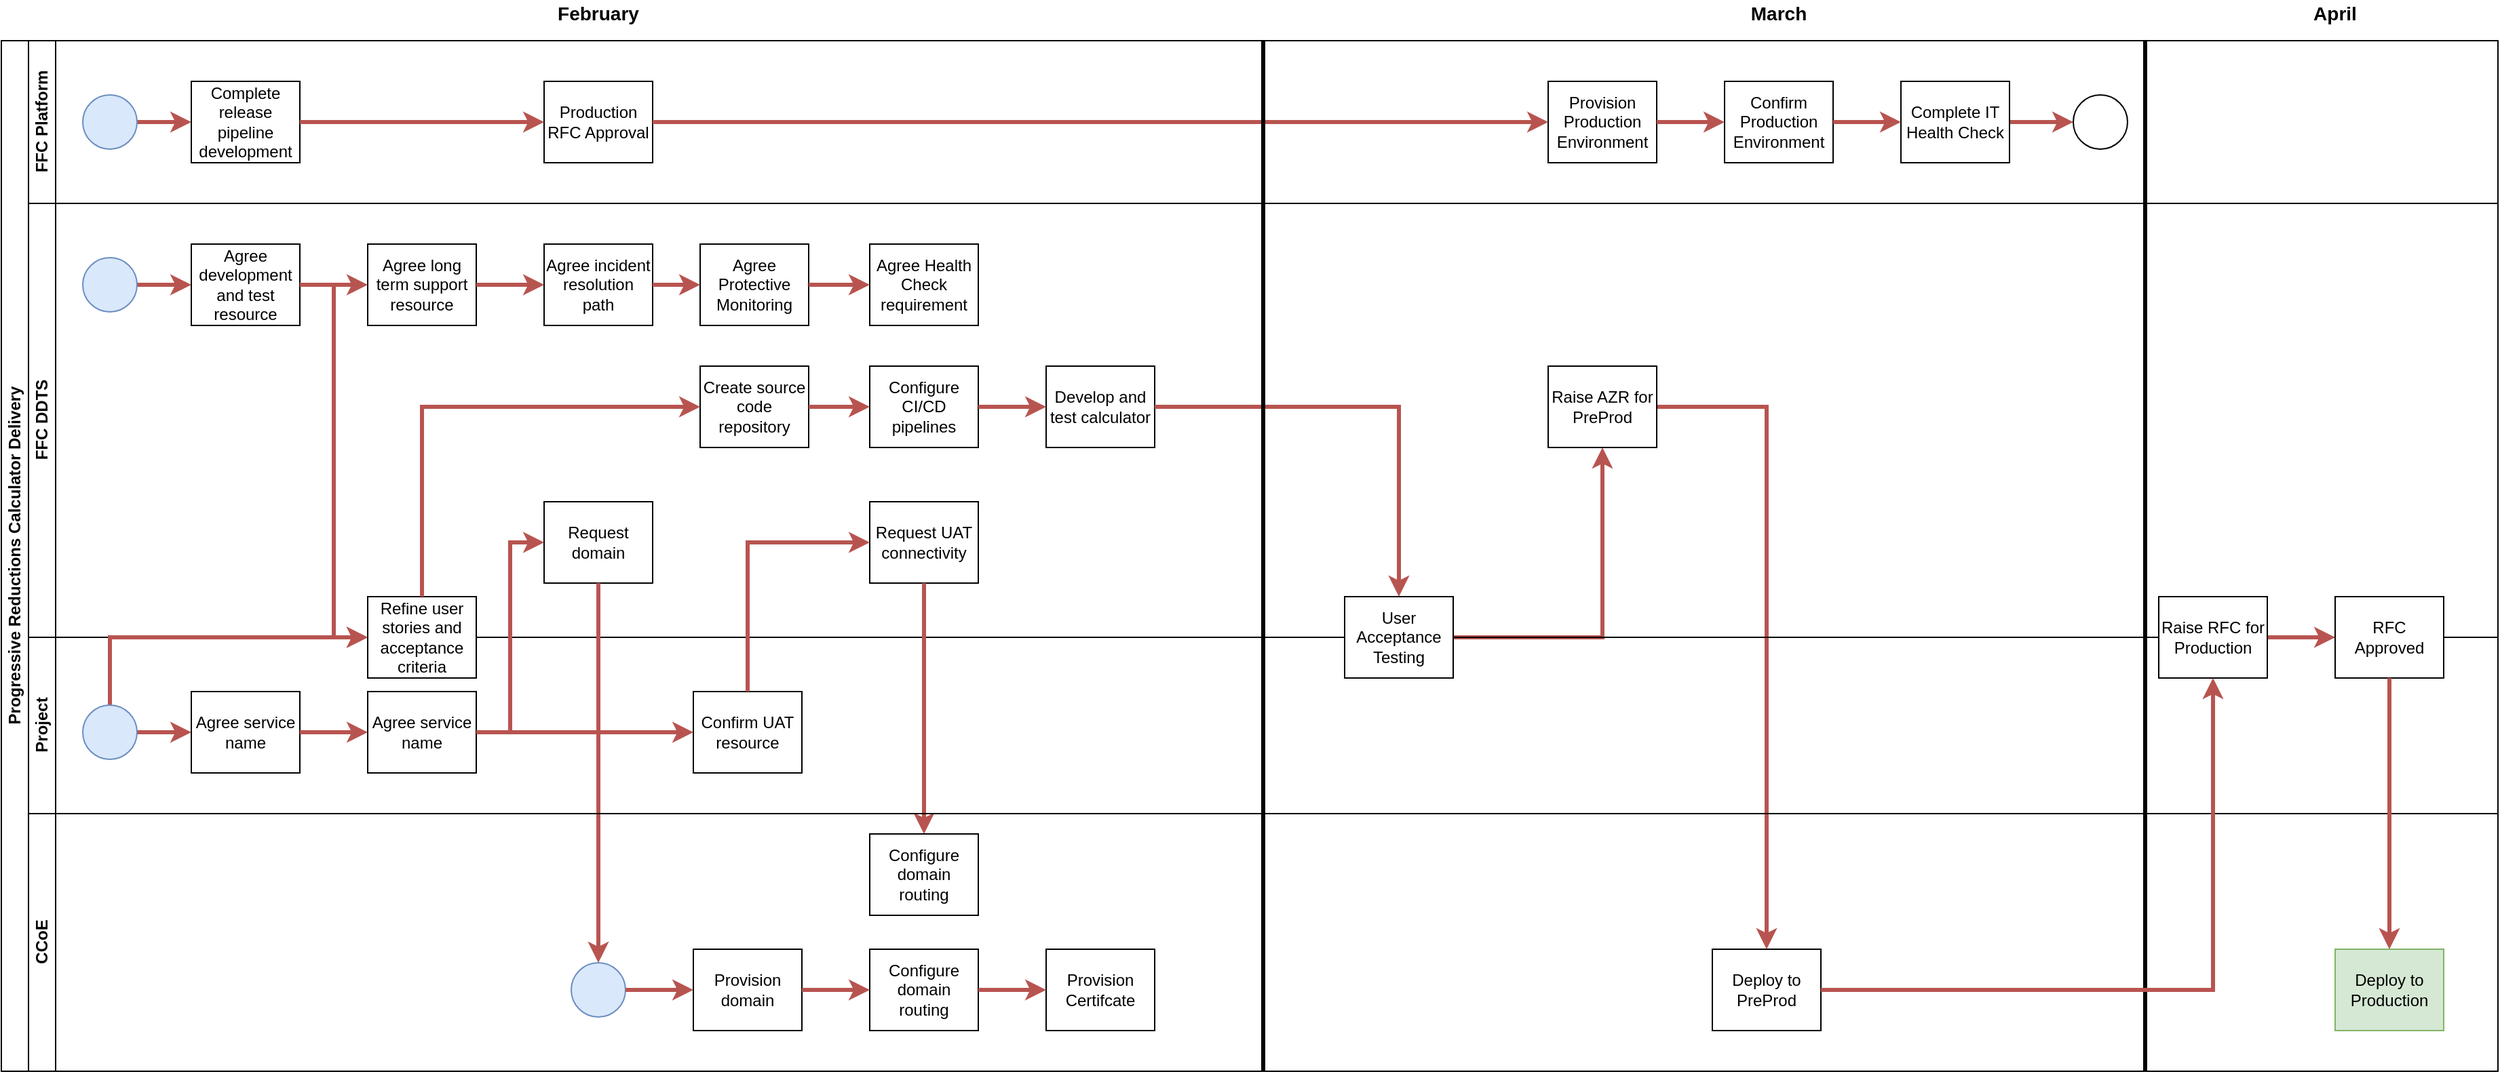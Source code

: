 <mxfile version="14.4.0" type="github">
  <diagram id="prtHgNgQTEPvFCAcTncT" name="Page-1">
    <mxGraphModel dx="1422" dy="1931" grid="1" gridSize="10" guides="1" tooltips="1" connect="1" arrows="1" fold="1" page="1" pageScale="1" pageWidth="827" pageHeight="1169" math="0" shadow="0">
      <root>
        <mxCell id="0" />
        <mxCell id="1" parent="0" />
        <mxCell id="dNxyNK7c78bLwvsdeMH5-19" value="Progressive Reductions Calculator Delivery&lt;br&gt;" style="swimlane;html=1;childLayout=stackLayout;resizeParent=1;resizeParentMax=0;horizontal=0;startSize=20;horizontalStack=0;" parent="1" vertex="1">
          <mxGeometry width="1840" height="760" as="geometry" />
        </mxCell>
        <mxCell id="dNxyNK7c78bLwvsdeMH5-20" value="FFC Platform" style="swimlane;html=1;startSize=20;horizontal=0;" parent="dNxyNK7c78bLwvsdeMH5-19" vertex="1">
          <mxGeometry x="20" width="1820" height="120" as="geometry" />
        </mxCell>
        <mxCell id="dNxyNK7c78bLwvsdeMH5-25" value="" style="edgeStyle=orthogonalEdgeStyle;rounded=0;orthogonalLoop=1;jettySize=auto;html=1;fillColor=#f8cecc;strokeColor=#b85450;strokeWidth=3;" parent="dNxyNK7c78bLwvsdeMH5-20" source="dNxyNK7c78bLwvsdeMH5-23" target="dNxyNK7c78bLwvsdeMH5-24" edge="1">
          <mxGeometry relative="1" as="geometry" />
        </mxCell>
        <mxCell id="dNxyNK7c78bLwvsdeMH5-23" value="" style="ellipse;whiteSpace=wrap;html=1;fillColor=#dae8fc;strokeColor=#6c8ebf;" parent="dNxyNK7c78bLwvsdeMH5-20" vertex="1">
          <mxGeometry x="40" y="40" width="40" height="40" as="geometry" />
        </mxCell>
        <mxCell id="dNxyNK7c78bLwvsdeMH5-24" value="Complete release pipeline development" style="rounded=0;whiteSpace=wrap;html=1;fontFamily=Helvetica;fontSize=12;fontColor=#000000;align=center;" parent="dNxyNK7c78bLwvsdeMH5-20" vertex="1">
          <mxGeometry x="120" y="30" width="80" height="60" as="geometry" />
        </mxCell>
        <mxCell id="0_5ulm8r60SnVPBgT_8e-4" value="Production RFC Approval" style="rounded=0;whiteSpace=wrap;html=1;fontFamily=Helvetica;fontSize=12;fontColor=#000000;align=center;" vertex="1" parent="dNxyNK7c78bLwvsdeMH5-20">
          <mxGeometry x="380" y="30" width="80" height="60" as="geometry" />
        </mxCell>
        <mxCell id="0_5ulm8r60SnVPBgT_8e-5" value="" style="edgeStyle=orthogonalEdgeStyle;rounded=0;orthogonalLoop=1;jettySize=auto;html=1;fillColor=#f8cecc;strokeColor=#b85450;strokeWidth=3;" edge="1" parent="dNxyNK7c78bLwvsdeMH5-20" source="dNxyNK7c78bLwvsdeMH5-24" target="0_5ulm8r60SnVPBgT_8e-4">
          <mxGeometry relative="1" as="geometry" />
        </mxCell>
        <mxCell id="0_5ulm8r60SnVPBgT_8e-6" value="Provision Production Environment" style="rounded=0;whiteSpace=wrap;html=1;fontFamily=Helvetica;fontSize=12;fontColor=#000000;align=center;" vertex="1" parent="dNxyNK7c78bLwvsdeMH5-20">
          <mxGeometry x="1120" y="30" width="80" height="60" as="geometry" />
        </mxCell>
        <mxCell id="0_5ulm8r60SnVPBgT_8e-7" value="" style="edgeStyle=orthogonalEdgeStyle;rounded=0;orthogonalLoop=1;jettySize=auto;html=1;fillColor=#f8cecc;strokeColor=#b85450;strokeWidth=3;" edge="1" parent="dNxyNK7c78bLwvsdeMH5-20" source="0_5ulm8r60SnVPBgT_8e-4" target="0_5ulm8r60SnVPBgT_8e-6">
          <mxGeometry relative="1" as="geometry" />
        </mxCell>
        <mxCell id="0_5ulm8r60SnVPBgT_8e-8" value="Confirm Production Environment" style="rounded=0;whiteSpace=wrap;html=1;fontFamily=Helvetica;fontSize=12;fontColor=#000000;align=center;" vertex="1" parent="dNxyNK7c78bLwvsdeMH5-20">
          <mxGeometry x="1250" y="30" width="80" height="60" as="geometry" />
        </mxCell>
        <mxCell id="0_5ulm8r60SnVPBgT_8e-9" value="" style="edgeStyle=orthogonalEdgeStyle;rounded=0;orthogonalLoop=1;jettySize=auto;html=1;fillColor=#f8cecc;strokeColor=#b85450;strokeWidth=3;" edge="1" parent="dNxyNK7c78bLwvsdeMH5-20" source="0_5ulm8r60SnVPBgT_8e-6" target="0_5ulm8r60SnVPBgT_8e-8">
          <mxGeometry relative="1" as="geometry" />
        </mxCell>
        <mxCell id="0_5ulm8r60SnVPBgT_8e-15" style="edgeStyle=orthogonalEdgeStyle;rounded=0;orthogonalLoop=1;jettySize=auto;html=1;entryX=0;entryY=0.5;entryDx=0;entryDy=0;fillColor=#f8cecc;strokeColor=#b85450;strokeWidth=3;" edge="1" parent="dNxyNK7c78bLwvsdeMH5-20" source="0_5ulm8r60SnVPBgT_8e-10" target="0_5ulm8r60SnVPBgT_8e-14">
          <mxGeometry relative="1" as="geometry" />
        </mxCell>
        <mxCell id="0_5ulm8r60SnVPBgT_8e-10" value="Complete IT Health Check" style="rounded=0;whiteSpace=wrap;html=1;fontFamily=Helvetica;fontSize=12;fontColor=#000000;align=center;" vertex="1" parent="dNxyNK7c78bLwvsdeMH5-20">
          <mxGeometry x="1380" y="30" width="80" height="60" as="geometry" />
        </mxCell>
        <mxCell id="0_5ulm8r60SnVPBgT_8e-11" value="" style="edgeStyle=orthogonalEdgeStyle;rounded=0;orthogonalLoop=1;jettySize=auto;html=1;fillColor=#f8cecc;strokeColor=#b85450;strokeWidth=3;" edge="1" parent="dNxyNK7c78bLwvsdeMH5-20" source="0_5ulm8r60SnVPBgT_8e-8" target="0_5ulm8r60SnVPBgT_8e-10">
          <mxGeometry relative="1" as="geometry" />
        </mxCell>
        <mxCell id="0_5ulm8r60SnVPBgT_8e-14" value="" style="ellipse;whiteSpace=wrap;html=1;" vertex="1" parent="dNxyNK7c78bLwvsdeMH5-20">
          <mxGeometry x="1507" y="40" width="40" height="40" as="geometry" />
        </mxCell>
        <mxCell id="0_5ulm8r60SnVPBgT_8e-75" style="edgeStyle=orthogonalEdgeStyle;rounded=0;orthogonalLoop=1;jettySize=auto;html=1;entryX=0.5;entryY=0;entryDx=0;entryDy=0;strokeWidth=3;fillColor=#f8cecc;strokeColor=#b85450;" edge="1" parent="dNxyNK7c78bLwvsdeMH5-19" source="0_5ulm8r60SnVPBgT_8e-73" target="0_5ulm8r60SnVPBgT_8e-74">
          <mxGeometry relative="1" as="geometry" />
        </mxCell>
        <mxCell id="0_5ulm8r60SnVPBgT_8e-72" style="edgeStyle=orthogonalEdgeStyle;rounded=0;orthogonalLoop=1;jettySize=auto;html=1;strokeWidth=3;fillColor=#f8cecc;strokeColor=#b85450;entryX=0.5;entryY=1;entryDx=0;entryDy=0;" edge="1" parent="dNxyNK7c78bLwvsdeMH5-19" source="0_5ulm8r60SnVPBgT_8e-58" target="0_5ulm8r60SnVPBgT_8e-73">
          <mxGeometry relative="1" as="geometry">
            <mxPoint x="1180" y="310" as="targetPoint" />
          </mxGeometry>
        </mxCell>
        <mxCell id="dNxyNK7c78bLwvsdeMH5-21" value="FFC DDTS" style="swimlane;html=1;startSize=20;horizontal=0;" parent="dNxyNK7c78bLwvsdeMH5-19" vertex="1">
          <mxGeometry x="20" y="120" width="1820" height="320" as="geometry" />
        </mxCell>
        <mxCell id="0_5ulm8r60SnVPBgT_8e-29" style="edgeStyle=orthogonalEdgeStyle;rounded=0;orthogonalLoop=1;jettySize=auto;html=1;entryX=0;entryY=0.5;entryDx=0;entryDy=0;fillColor=#f8cecc;strokeColor=#b85450;strokeWidth=3;" edge="1" parent="dNxyNK7c78bLwvsdeMH5-21" source="0_5ulm8r60SnVPBgT_8e-16" target="0_5ulm8r60SnVPBgT_8e-19">
          <mxGeometry relative="1" as="geometry" />
        </mxCell>
        <mxCell id="0_5ulm8r60SnVPBgT_8e-16" value="" style="ellipse;whiteSpace=wrap;html=1;fillColor=#dae8fc;strokeColor=#6c8ebf;" vertex="1" parent="dNxyNK7c78bLwvsdeMH5-21">
          <mxGeometry x="40" y="40" width="40" height="40" as="geometry" />
        </mxCell>
        <mxCell id="0_5ulm8r60SnVPBgT_8e-19" value="Agree development and test resource" style="rounded=0;whiteSpace=wrap;html=1;fontFamily=Helvetica;fontSize=12;fontColor=#000000;align=center;" vertex="1" parent="dNxyNK7c78bLwvsdeMH5-21">
          <mxGeometry x="120" y="30" width="80" height="60" as="geometry" />
        </mxCell>
        <mxCell id="0_5ulm8r60SnVPBgT_8e-20" value="Agree long term support resource" style="rounded=0;whiteSpace=wrap;html=1;fontFamily=Helvetica;fontSize=12;fontColor=#000000;align=center;" vertex="1" parent="dNxyNK7c78bLwvsdeMH5-21">
          <mxGeometry x="250" y="30" width="80" height="60" as="geometry" />
        </mxCell>
        <mxCell id="0_5ulm8r60SnVPBgT_8e-21" value="" style="edgeStyle=orthogonalEdgeStyle;rounded=0;orthogonalLoop=1;jettySize=auto;html=1;fillColor=#f8cecc;strokeColor=#b85450;strokeWidth=3;" edge="1" parent="dNxyNK7c78bLwvsdeMH5-21" source="0_5ulm8r60SnVPBgT_8e-19" target="0_5ulm8r60SnVPBgT_8e-20">
          <mxGeometry relative="1" as="geometry" />
        </mxCell>
        <mxCell id="0_5ulm8r60SnVPBgT_8e-22" value="Agree incident resolution path" style="rounded=0;whiteSpace=wrap;html=1;fontFamily=Helvetica;fontSize=12;fontColor=#000000;align=center;" vertex="1" parent="dNxyNK7c78bLwvsdeMH5-21">
          <mxGeometry x="380" y="30" width="80" height="60" as="geometry" />
        </mxCell>
        <mxCell id="0_5ulm8r60SnVPBgT_8e-23" value="" style="edgeStyle=orthogonalEdgeStyle;rounded=0;orthogonalLoop=1;jettySize=auto;html=1;fillColor=#f8cecc;strokeColor=#b85450;strokeWidth=3;" edge="1" parent="dNxyNK7c78bLwvsdeMH5-21" source="0_5ulm8r60SnVPBgT_8e-20" target="0_5ulm8r60SnVPBgT_8e-22">
          <mxGeometry relative="1" as="geometry" />
        </mxCell>
        <mxCell id="0_5ulm8r60SnVPBgT_8e-32" value="Request&lt;br&gt;domain" style="rounded=0;whiteSpace=wrap;html=1;fontFamily=Helvetica;fontSize=12;fontColor=#000000;align=center;" vertex="1" parent="dNxyNK7c78bLwvsdeMH5-21">
          <mxGeometry x="380" y="220" width="80" height="60" as="geometry" />
        </mxCell>
        <mxCell id="0_5ulm8r60SnVPBgT_8e-52" value="Create source code repository" style="rounded=0;whiteSpace=wrap;html=1;fontFamily=Helvetica;fontSize=12;fontColor=#000000;align=center;" vertex="1" parent="dNxyNK7c78bLwvsdeMH5-21">
          <mxGeometry x="495" y="120" width="80" height="60" as="geometry" />
        </mxCell>
        <mxCell id="0_5ulm8r60SnVPBgT_8e-54" value="Configure CI/CD pipelines" style="rounded=0;whiteSpace=wrap;html=1;fontFamily=Helvetica;fontSize=12;fontColor=#000000;align=center;" vertex="1" parent="dNxyNK7c78bLwvsdeMH5-21">
          <mxGeometry x="620" y="120" width="80" height="60" as="geometry" />
        </mxCell>
        <mxCell id="0_5ulm8r60SnVPBgT_8e-55" value="" style="edgeStyle=orthogonalEdgeStyle;rounded=0;orthogonalLoop=1;jettySize=auto;html=1;strokeWidth=3;fillColor=#f8cecc;strokeColor=#b85450;" edge="1" parent="dNxyNK7c78bLwvsdeMH5-21" source="0_5ulm8r60SnVPBgT_8e-52" target="0_5ulm8r60SnVPBgT_8e-54">
          <mxGeometry relative="1" as="geometry" />
        </mxCell>
        <mxCell id="0_5ulm8r60SnVPBgT_8e-56" value="Develop and test calculator" style="rounded=0;whiteSpace=wrap;html=1;fontFamily=Helvetica;fontSize=12;fontColor=#000000;align=center;" vertex="1" parent="dNxyNK7c78bLwvsdeMH5-21">
          <mxGeometry x="750" y="120" width="80" height="60" as="geometry" />
        </mxCell>
        <mxCell id="0_5ulm8r60SnVPBgT_8e-57" value="" style="edgeStyle=orthogonalEdgeStyle;rounded=0;orthogonalLoop=1;jettySize=auto;html=1;strokeWidth=3;fillColor=#f8cecc;strokeColor=#b85450;" edge="1" parent="dNxyNK7c78bLwvsdeMH5-21" source="0_5ulm8r60SnVPBgT_8e-54" target="0_5ulm8r60SnVPBgT_8e-56">
          <mxGeometry relative="1" as="geometry" />
        </mxCell>
        <mxCell id="0_5ulm8r60SnVPBgT_8e-60" value="Agree Protective Monitoring" style="rounded=0;whiteSpace=wrap;html=1;fontFamily=Helvetica;fontSize=12;fontColor=#000000;align=center;" vertex="1" parent="dNxyNK7c78bLwvsdeMH5-21">
          <mxGeometry x="495" y="30" width="80" height="60" as="geometry" />
        </mxCell>
        <mxCell id="0_5ulm8r60SnVPBgT_8e-61" value="" style="edgeStyle=orthogonalEdgeStyle;rounded=0;orthogonalLoop=1;jettySize=auto;html=1;strokeWidth=3;fillColor=#f8cecc;strokeColor=#b85450;" edge="1" parent="dNxyNK7c78bLwvsdeMH5-21" source="0_5ulm8r60SnVPBgT_8e-22" target="0_5ulm8r60SnVPBgT_8e-60">
          <mxGeometry relative="1" as="geometry" />
        </mxCell>
        <mxCell id="0_5ulm8r60SnVPBgT_8e-62" value="Agree Health Check requirement" style="rounded=0;whiteSpace=wrap;html=1;fontFamily=Helvetica;fontSize=12;fontColor=#000000;align=center;" vertex="1" parent="dNxyNK7c78bLwvsdeMH5-21">
          <mxGeometry x="620" y="30" width="80" height="60" as="geometry" />
        </mxCell>
        <mxCell id="0_5ulm8r60SnVPBgT_8e-63" value="" style="edgeStyle=orthogonalEdgeStyle;rounded=0;orthogonalLoop=1;jettySize=auto;html=1;strokeWidth=3;fillColor=#f8cecc;strokeColor=#b85450;" edge="1" parent="dNxyNK7c78bLwvsdeMH5-21" source="0_5ulm8r60SnVPBgT_8e-60" target="0_5ulm8r60SnVPBgT_8e-62">
          <mxGeometry relative="1" as="geometry" />
        </mxCell>
        <mxCell id="0_5ulm8r60SnVPBgT_8e-66" value="Request UAT connectivity" style="rounded=0;whiteSpace=wrap;html=1;fontFamily=Helvetica;fontSize=12;fontColor=#000000;align=center;" vertex="1" parent="dNxyNK7c78bLwvsdeMH5-21">
          <mxGeometry x="620" y="220" width="80" height="60" as="geometry" />
        </mxCell>
        <mxCell id="0_5ulm8r60SnVPBgT_8e-73" value="Raise AZR for PreProd" style="rounded=0;whiteSpace=wrap;html=1;fontFamily=Helvetica;fontSize=12;fontColor=#000000;align=center;" vertex="1" parent="dNxyNK7c78bLwvsdeMH5-21">
          <mxGeometry x="1120" y="120" width="80" height="60" as="geometry" />
        </mxCell>
        <mxCell id="0_5ulm8r60SnVPBgT_8e-88" value="" style="endArrow=none;html=1;strokeWidth=3;entryX=0.5;entryY=0;entryDx=0;entryDy=0;exitX=0.5;exitY=1;exitDx=0;exitDy=0;" edge="1" parent="dNxyNK7c78bLwvsdeMH5-21">
          <mxGeometry width="50" height="50" relative="1" as="geometry">
            <mxPoint x="1560" y="640" as="sourcePoint" />
            <mxPoint x="1560" y="-120" as="targetPoint" />
          </mxGeometry>
        </mxCell>
        <mxCell id="dNxyNK7c78bLwvsdeMH5-22" value="Project" style="swimlane;html=1;startSize=20;horizontal=0;" parent="dNxyNK7c78bLwvsdeMH5-19" vertex="1">
          <mxGeometry x="20" y="440" width="1820" height="130" as="geometry" />
        </mxCell>
        <mxCell id="0_5ulm8r60SnVPBgT_8e-24" value="Refine user stories and acceptance criteria" style="rounded=0;whiteSpace=wrap;html=1;fontFamily=Helvetica;fontSize=12;fontColor=#000000;align=center;" vertex="1" parent="dNxyNK7c78bLwvsdeMH5-22">
          <mxGeometry x="250" y="-30" width="80" height="60" as="geometry" />
        </mxCell>
        <mxCell id="0_5ulm8r60SnVPBgT_8e-28" style="edgeStyle=orthogonalEdgeStyle;rounded=0;orthogonalLoop=1;jettySize=auto;html=1;entryX=0;entryY=0.5;entryDx=0;entryDy=0;strokeWidth=3;fillColor=#f8cecc;strokeColor=#b85450;" edge="1" parent="dNxyNK7c78bLwvsdeMH5-22" source="0_5ulm8r60SnVPBgT_8e-26" target="0_5ulm8r60SnVPBgT_8e-27">
          <mxGeometry relative="1" as="geometry" />
        </mxCell>
        <mxCell id="0_5ulm8r60SnVPBgT_8e-49" style="edgeStyle=orthogonalEdgeStyle;rounded=0;orthogonalLoop=1;jettySize=auto;html=1;entryX=0;entryY=0.5;entryDx=0;entryDy=0;fillColor=#f8cecc;strokeColor=#b85450;strokeWidth=3;" edge="1" parent="dNxyNK7c78bLwvsdeMH5-22" source="0_5ulm8r60SnVPBgT_8e-26" target="0_5ulm8r60SnVPBgT_8e-24">
          <mxGeometry relative="1" as="geometry">
            <Array as="points">
              <mxPoint x="60" />
            </Array>
          </mxGeometry>
        </mxCell>
        <mxCell id="0_5ulm8r60SnVPBgT_8e-26" value="" style="ellipse;whiteSpace=wrap;html=1;fillColor=#dae8fc;strokeColor=#6c8ebf;" vertex="1" parent="dNxyNK7c78bLwvsdeMH5-22">
          <mxGeometry x="40" y="50" width="40" height="40" as="geometry" />
        </mxCell>
        <mxCell id="0_5ulm8r60SnVPBgT_8e-27" value="Agree service name" style="rounded=0;whiteSpace=wrap;html=1;fontFamily=Helvetica;fontSize=12;fontColor=#000000;align=center;" vertex="1" parent="dNxyNK7c78bLwvsdeMH5-22">
          <mxGeometry x="120" y="40" width="80" height="60" as="geometry" />
        </mxCell>
        <mxCell id="0_5ulm8r60SnVPBgT_8e-30" value="Agree service name" style="rounded=0;whiteSpace=wrap;html=1;fontFamily=Helvetica;fontSize=12;fontColor=#000000;align=center;" vertex="1" parent="dNxyNK7c78bLwvsdeMH5-22">
          <mxGeometry x="250" y="40" width="80" height="60" as="geometry" />
        </mxCell>
        <mxCell id="0_5ulm8r60SnVPBgT_8e-31" value="" style="edgeStyle=orthogonalEdgeStyle;rounded=0;orthogonalLoop=1;jettySize=auto;html=1;strokeWidth=3;fillColor=#f8cecc;strokeColor=#b85450;" edge="1" parent="dNxyNK7c78bLwvsdeMH5-22" source="0_5ulm8r60SnVPBgT_8e-27" target="0_5ulm8r60SnVPBgT_8e-30">
          <mxGeometry relative="1" as="geometry" />
        </mxCell>
        <mxCell id="0_5ulm8r60SnVPBgT_8e-69" value="Confirm UAT resource" style="rounded=0;whiteSpace=wrap;html=1;fontFamily=Helvetica;fontSize=12;fontColor=#000000;align=center;" vertex="1" parent="dNxyNK7c78bLwvsdeMH5-22">
          <mxGeometry x="490" y="40" width="80" height="60" as="geometry" />
        </mxCell>
        <mxCell id="0_5ulm8r60SnVPBgT_8e-58" value="User Acceptance Testing" style="rounded=0;whiteSpace=wrap;html=1;fontFamily=Helvetica;fontSize=12;fontColor=#000000;align=center;fillColor=#FFFFFF;" vertex="1" parent="dNxyNK7c78bLwvsdeMH5-22">
          <mxGeometry x="970" y="-30" width="80" height="60" as="geometry" />
        </mxCell>
        <mxCell id="0_5ulm8r60SnVPBgT_8e-79" value="RFC Approved" style="rounded=0;whiteSpace=wrap;html=1;fontFamily=Helvetica;fontSize=12;fontColor=#000000;align=center;" vertex="1" parent="dNxyNK7c78bLwvsdeMH5-22">
          <mxGeometry x="1700" y="-30" width="80" height="60" as="geometry" />
        </mxCell>
        <mxCell id="0_5ulm8r60SnVPBgT_8e-48" style="edgeStyle=orthogonalEdgeStyle;rounded=0;orthogonalLoop=1;jettySize=auto;html=1;entryX=0;entryY=0.5;entryDx=0;entryDy=0;fillColor=#f8cecc;strokeColor=#b85450;strokeWidth=3;" edge="1" parent="dNxyNK7c78bLwvsdeMH5-19" source="0_5ulm8r60SnVPBgT_8e-19" target="0_5ulm8r60SnVPBgT_8e-24">
          <mxGeometry relative="1" as="geometry" />
        </mxCell>
        <mxCell id="0_5ulm8r60SnVPBgT_8e-50" style="edgeStyle=orthogonalEdgeStyle;rounded=0;orthogonalLoop=1;jettySize=auto;html=1;entryX=0;entryY=0.5;entryDx=0;entryDy=0;fillColor=#f8cecc;strokeColor=#b85450;strokeWidth=3;" edge="1" parent="dNxyNK7c78bLwvsdeMH5-19" source="0_5ulm8r60SnVPBgT_8e-30" target="0_5ulm8r60SnVPBgT_8e-32">
          <mxGeometry relative="1" as="geometry" />
        </mxCell>
        <mxCell id="0_5ulm8r60SnVPBgT_8e-51" style="edgeStyle=orthogonalEdgeStyle;rounded=0;orthogonalLoop=1;jettySize=auto;html=1;entryX=0.5;entryY=0;entryDx=0;entryDy=0;strokeWidth=3;fillColor=#f8cecc;strokeColor=#b85450;" edge="1" parent="dNxyNK7c78bLwvsdeMH5-19" source="0_5ulm8r60SnVPBgT_8e-32" target="0_5ulm8r60SnVPBgT_8e-44">
          <mxGeometry relative="1" as="geometry" />
        </mxCell>
        <mxCell id="0_5ulm8r60SnVPBgT_8e-53" style="edgeStyle=orthogonalEdgeStyle;rounded=0;orthogonalLoop=1;jettySize=auto;html=1;entryX=0;entryY=0.5;entryDx=0;entryDy=0;strokeWidth=3;exitX=0.5;exitY=0;exitDx=0;exitDy=0;fillColor=#f8cecc;strokeColor=#b85450;" edge="1" parent="dNxyNK7c78bLwvsdeMH5-19" source="0_5ulm8r60SnVPBgT_8e-24" target="0_5ulm8r60SnVPBgT_8e-52">
          <mxGeometry relative="1" as="geometry" />
        </mxCell>
        <mxCell id="0_5ulm8r60SnVPBgT_8e-70" style="edgeStyle=orthogonalEdgeStyle;rounded=0;orthogonalLoop=1;jettySize=auto;html=1;entryX=0;entryY=0.5;entryDx=0;entryDy=0;strokeWidth=3;exitX=0.5;exitY=0;exitDx=0;exitDy=0;fillColor=#f8cecc;strokeColor=#b85450;" edge="1" parent="dNxyNK7c78bLwvsdeMH5-19" source="0_5ulm8r60SnVPBgT_8e-69" target="0_5ulm8r60SnVPBgT_8e-66">
          <mxGeometry relative="1" as="geometry" />
        </mxCell>
        <mxCell id="0_5ulm8r60SnVPBgT_8e-71" style="edgeStyle=orthogonalEdgeStyle;rounded=0;orthogonalLoop=1;jettySize=auto;html=1;strokeWidth=3;fillColor=#f8cecc;strokeColor=#b85450;" edge="1" parent="dNxyNK7c78bLwvsdeMH5-19" source="0_5ulm8r60SnVPBgT_8e-66" target="0_5ulm8r60SnVPBgT_8e-64">
          <mxGeometry relative="1" as="geometry" />
        </mxCell>
        <mxCell id="0_5ulm8r60SnVPBgT_8e-59" value="" style="edgeStyle=orthogonalEdgeStyle;rounded=0;orthogonalLoop=1;jettySize=auto;html=1;strokeWidth=3;fillColor=#f8cecc;strokeColor=#b85450;" edge="1" parent="dNxyNK7c78bLwvsdeMH5-19" source="0_5ulm8r60SnVPBgT_8e-56" target="0_5ulm8r60SnVPBgT_8e-58">
          <mxGeometry relative="1" as="geometry" />
        </mxCell>
        <mxCell id="0_5ulm8r60SnVPBgT_8e-41" value="CCoE" style="swimlane;html=1;startSize=20;horizontal=0;" vertex="1" parent="dNxyNK7c78bLwvsdeMH5-19">
          <mxGeometry x="20" y="570" width="1820" height="190" as="geometry" />
        </mxCell>
        <mxCell id="0_5ulm8r60SnVPBgT_8e-44" value="" style="ellipse;whiteSpace=wrap;html=1;fillColor=#dae8fc;strokeColor=#6c8ebf;" vertex="1" parent="0_5ulm8r60SnVPBgT_8e-41">
          <mxGeometry x="400" y="110" width="40" height="40" as="geometry" />
        </mxCell>
        <mxCell id="0_5ulm8r60SnVPBgT_8e-45" value="Provision domain" style="rounded=0;whiteSpace=wrap;html=1;fontFamily=Helvetica;fontSize=12;fontColor=#000000;align=center;" vertex="1" parent="0_5ulm8r60SnVPBgT_8e-41">
          <mxGeometry x="490" y="100" width="80" height="60" as="geometry" />
        </mxCell>
        <mxCell id="0_5ulm8r60SnVPBgT_8e-43" style="edgeStyle=orthogonalEdgeStyle;rounded=0;orthogonalLoop=1;jettySize=auto;html=1;entryX=0;entryY=0.5;entryDx=0;entryDy=0;strokeWidth=3;fillColor=#f8cecc;strokeColor=#b85450;" edge="1" parent="0_5ulm8r60SnVPBgT_8e-41" source="0_5ulm8r60SnVPBgT_8e-44" target="0_5ulm8r60SnVPBgT_8e-45">
          <mxGeometry relative="1" as="geometry" />
        </mxCell>
        <mxCell id="0_5ulm8r60SnVPBgT_8e-46" value="Configure domain routing" style="rounded=0;whiteSpace=wrap;html=1;fontFamily=Helvetica;fontSize=12;fontColor=#000000;align=center;" vertex="1" parent="0_5ulm8r60SnVPBgT_8e-41">
          <mxGeometry x="620" y="100" width="80" height="60" as="geometry" />
        </mxCell>
        <mxCell id="0_5ulm8r60SnVPBgT_8e-47" value="" style="edgeStyle=orthogonalEdgeStyle;rounded=0;orthogonalLoop=1;jettySize=auto;html=1;strokeWidth=3;fillColor=#f8cecc;strokeColor=#b85450;" edge="1" parent="0_5ulm8r60SnVPBgT_8e-41" source="0_5ulm8r60SnVPBgT_8e-45" target="0_5ulm8r60SnVPBgT_8e-46">
          <mxGeometry relative="1" as="geometry" />
        </mxCell>
        <mxCell id="0_5ulm8r60SnVPBgT_8e-64" value="Configure domain routing" style="rounded=0;whiteSpace=wrap;html=1;fontFamily=Helvetica;fontSize=12;fontColor=#000000;align=center;" vertex="1" parent="0_5ulm8r60SnVPBgT_8e-41">
          <mxGeometry x="620" y="15" width="80" height="60" as="geometry" />
        </mxCell>
        <mxCell id="0_5ulm8r60SnVPBgT_8e-74" value="Deploy to PreProd" style="rounded=0;whiteSpace=wrap;html=1;fontFamily=Helvetica;fontSize=12;fontColor=#000000;align=center;" vertex="1" parent="0_5ulm8r60SnVPBgT_8e-41">
          <mxGeometry x="1241" y="100" width="80" height="60" as="geometry" />
        </mxCell>
        <mxCell id="0_5ulm8r60SnVPBgT_8e-82" value="Deploy to Production" style="rounded=0;whiteSpace=wrap;html=1;fontFamily=Helvetica;fontSize=12;align=center;fillColor=#d5e8d4;strokeColor=#82b366;" vertex="1" parent="0_5ulm8r60SnVPBgT_8e-41">
          <mxGeometry x="1700" y="100" width="80" height="60" as="geometry" />
        </mxCell>
        <mxCell id="0_5ulm8r60SnVPBgT_8e-83" value="Provision Certifcate" style="rounded=0;whiteSpace=wrap;html=1;fontFamily=Helvetica;fontSize=12;fontColor=#000000;align=center;" vertex="1" parent="0_5ulm8r60SnVPBgT_8e-41">
          <mxGeometry x="750" y="100" width="80" height="60" as="geometry" />
        </mxCell>
        <mxCell id="0_5ulm8r60SnVPBgT_8e-84" value="" style="edgeStyle=orthogonalEdgeStyle;rounded=0;orthogonalLoop=1;jettySize=auto;html=1;strokeWidth=3;fillColor=#f8cecc;strokeColor=#b85450;" edge="1" parent="0_5ulm8r60SnVPBgT_8e-41" source="0_5ulm8r60SnVPBgT_8e-46" target="0_5ulm8r60SnVPBgT_8e-83">
          <mxGeometry relative="1" as="geometry" />
        </mxCell>
        <mxCell id="0_5ulm8r60SnVPBgT_8e-85" value="" style="endArrow=none;html=1;strokeWidth=3;entryX=0.5;entryY=0;entryDx=0;entryDy=0;exitX=0.5;exitY=1;exitDx=0;exitDy=0;" edge="1" parent="dNxyNK7c78bLwvsdeMH5-19" source="0_5ulm8r60SnVPBgT_8e-41" target="dNxyNK7c78bLwvsdeMH5-20">
          <mxGeometry width="50" height="50" relative="1" as="geometry">
            <mxPoint x="680" y="410" as="sourcePoint" />
            <mxPoint x="730" y="360" as="targetPoint" />
          </mxGeometry>
        </mxCell>
        <mxCell id="0_5ulm8r60SnVPBgT_8e-68" style="edgeStyle=orthogonalEdgeStyle;rounded=0;orthogonalLoop=1;jettySize=auto;html=1;strokeWidth=3;fillColor=#f8cecc;strokeColor=#b85450;" edge="1" parent="1" source="0_5ulm8r60SnVPBgT_8e-30">
          <mxGeometry relative="1" as="geometry">
            <mxPoint x="510" y="510" as="targetPoint" />
          </mxGeometry>
        </mxCell>
        <mxCell id="0_5ulm8r60SnVPBgT_8e-80" value="" style="edgeStyle=orthogonalEdgeStyle;rounded=0;orthogonalLoop=1;jettySize=auto;html=1;strokeWidth=3;fillColor=#f8cecc;strokeColor=#b85450;" edge="1" parent="1" source="0_5ulm8r60SnVPBgT_8e-77" target="0_5ulm8r60SnVPBgT_8e-79">
          <mxGeometry relative="1" as="geometry" />
        </mxCell>
        <mxCell id="0_5ulm8r60SnVPBgT_8e-77" value="Raise RFC for Production" style="rounded=0;whiteSpace=wrap;html=1;fontFamily=Helvetica;fontSize=12;fontColor=#000000;align=center;" vertex="1" parent="1">
          <mxGeometry x="1590" y="410" width="80" height="60" as="geometry" />
        </mxCell>
        <mxCell id="0_5ulm8r60SnVPBgT_8e-78" style="edgeStyle=orthogonalEdgeStyle;rounded=0;orthogonalLoop=1;jettySize=auto;html=1;strokeWidth=3;fillColor=#f8cecc;strokeColor=#b85450;" edge="1" parent="1" source="0_5ulm8r60SnVPBgT_8e-74" target="0_5ulm8r60SnVPBgT_8e-77">
          <mxGeometry relative="1" as="geometry">
            <mxPoint x="1320" y="310" as="targetPoint" />
            <mxPoint x="1241" y="700" as="sourcePoint" />
          </mxGeometry>
        </mxCell>
        <mxCell id="0_5ulm8r60SnVPBgT_8e-81" style="edgeStyle=orthogonalEdgeStyle;rounded=0;orthogonalLoop=1;jettySize=auto;html=1;strokeWidth=3;fillColor=#f8cecc;strokeColor=#b85450;" edge="1" parent="1" source="0_5ulm8r60SnVPBgT_8e-79">
          <mxGeometry relative="1" as="geometry">
            <mxPoint x="1760" y="670" as="targetPoint" />
          </mxGeometry>
        </mxCell>
        <mxCell id="0_5ulm8r60SnVPBgT_8e-86" value="February" style="text;html=1;strokeColor=none;fillColor=none;align=center;verticalAlign=middle;whiteSpace=wrap;rounded=0;fontSize=14;fontStyle=1" vertex="1" parent="1">
          <mxGeometry x="420" y="-30" width="40" height="20" as="geometry" />
        </mxCell>
        <mxCell id="0_5ulm8r60SnVPBgT_8e-87" value="March" style="text;html=1;strokeColor=none;fillColor=none;align=center;verticalAlign=middle;whiteSpace=wrap;rounded=0;fontSize=14;fontStyle=1" vertex="1" parent="1">
          <mxGeometry x="1290" y="-30" width="40" height="20" as="geometry" />
        </mxCell>
        <mxCell id="0_5ulm8r60SnVPBgT_8e-89" value="April" style="text;html=1;strokeColor=none;fillColor=none;align=center;verticalAlign=middle;whiteSpace=wrap;rounded=0;fontSize=14;fontStyle=1" vertex="1" parent="1">
          <mxGeometry x="1700" y="-30" width="40" height="20" as="geometry" />
        </mxCell>
      </root>
    </mxGraphModel>
  </diagram>
</mxfile>
